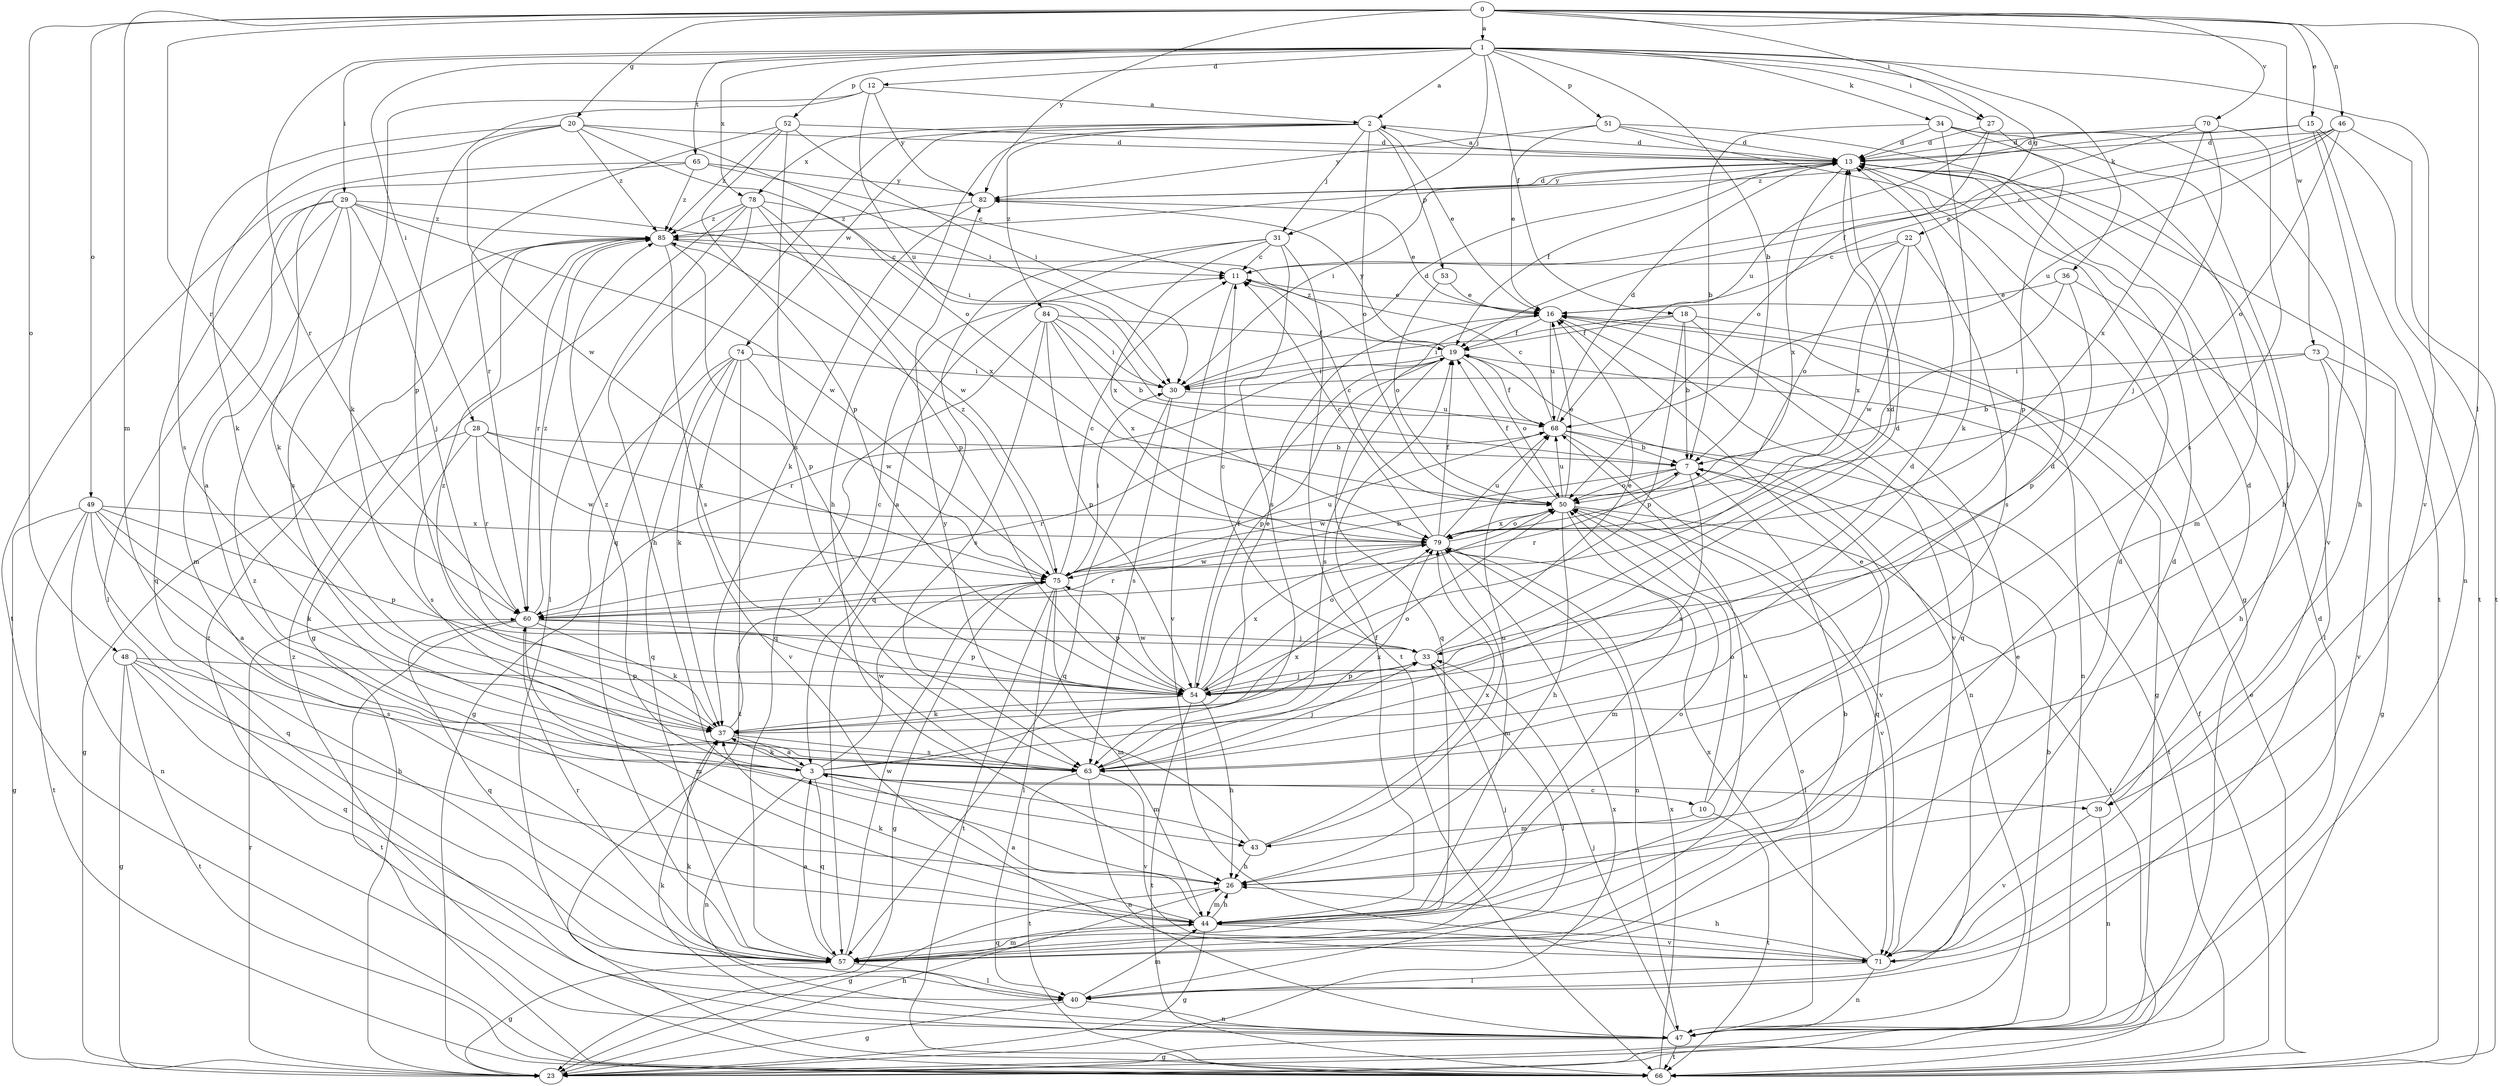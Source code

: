strict digraph  {
0;
1;
2;
3;
7;
10;
11;
12;
13;
15;
16;
18;
19;
20;
22;
23;
26;
27;
28;
29;
30;
31;
33;
34;
36;
37;
39;
40;
43;
44;
46;
47;
48;
49;
50;
51;
52;
53;
54;
57;
60;
63;
65;
66;
68;
70;
71;
73;
74;
75;
78;
79;
82;
84;
85;
0 -> 1  [label=a];
0 -> 15  [label=e];
0 -> 20  [label=g];
0 -> 27  [label=i];
0 -> 39  [label=l];
0 -> 43  [label=m];
0 -> 46  [label=n];
0 -> 48  [label=o];
0 -> 49  [label=o];
0 -> 60  [label=r];
0 -> 70  [label=v];
0 -> 73  [label=w];
0 -> 82  [label=y];
1 -> 2  [label=a];
1 -> 7  [label=b];
1 -> 12  [label=d];
1 -> 18  [label=f];
1 -> 22  [label=g];
1 -> 27  [label=i];
1 -> 28  [label=i];
1 -> 29  [label=i];
1 -> 31  [label=j];
1 -> 34  [label=k];
1 -> 36  [label=k];
1 -> 51  [label=p];
1 -> 52  [label=p];
1 -> 60  [label=r];
1 -> 65  [label=t];
1 -> 71  [label=v];
1 -> 78  [label=x];
2 -> 13  [label=d];
2 -> 16  [label=e];
2 -> 26  [label=h];
2 -> 31  [label=j];
2 -> 50  [label=o];
2 -> 53  [label=p];
2 -> 57  [label=q];
2 -> 74  [label=w];
2 -> 78  [label=x];
2 -> 84  [label=z];
3 -> 10  [label=c];
3 -> 13  [label=d];
3 -> 37  [label=k];
3 -> 39  [label=l];
3 -> 43  [label=m];
3 -> 47  [label=n];
3 -> 57  [label=q];
3 -> 75  [label=w];
3 -> 79  [label=x];
3 -> 85  [label=z];
7 -> 50  [label=o];
7 -> 57  [label=q];
7 -> 60  [label=r];
7 -> 63  [label=s];
7 -> 75  [label=w];
10 -> 16  [label=e];
10 -> 43  [label=m];
10 -> 50  [label=o];
10 -> 66  [label=t];
11 -> 16  [label=e];
11 -> 71  [label=v];
12 -> 2  [label=a];
12 -> 37  [label=k];
12 -> 54  [label=p];
12 -> 68  [label=u];
12 -> 82  [label=y];
13 -> 2  [label=a];
13 -> 19  [label=f];
13 -> 30  [label=i];
13 -> 39  [label=l];
13 -> 79  [label=x];
13 -> 82  [label=y];
15 -> 13  [label=d];
15 -> 26  [label=h];
15 -> 47  [label=n];
15 -> 66  [label=t];
15 -> 85  [label=z];
16 -> 19  [label=f];
16 -> 47  [label=n];
16 -> 57  [label=q];
16 -> 68  [label=u];
16 -> 71  [label=v];
18 -> 7  [label=b];
18 -> 19  [label=f];
18 -> 23  [label=g];
18 -> 30  [label=i];
18 -> 54  [label=p];
18 -> 57  [label=q];
19 -> 30  [label=i];
19 -> 47  [label=n];
19 -> 50  [label=o];
19 -> 54  [label=p];
19 -> 60  [label=r];
19 -> 63  [label=s];
19 -> 82  [label=y];
19 -> 85  [label=z];
20 -> 13  [label=d];
20 -> 30  [label=i];
20 -> 37  [label=k];
20 -> 50  [label=o];
20 -> 63  [label=s];
20 -> 75  [label=w];
20 -> 85  [label=z];
22 -> 11  [label=c];
22 -> 50  [label=o];
22 -> 63  [label=s];
22 -> 75  [label=w];
22 -> 79  [label=x];
23 -> 13  [label=d];
23 -> 26  [label=h];
23 -> 60  [label=r];
23 -> 79  [label=x];
26 -> 23  [label=g];
26 -> 44  [label=m];
27 -> 13  [label=d];
27 -> 50  [label=o];
27 -> 54  [label=p];
27 -> 68  [label=u];
28 -> 7  [label=b];
28 -> 23  [label=g];
28 -> 60  [label=r];
28 -> 63  [label=s];
28 -> 75  [label=w];
28 -> 79  [label=x];
29 -> 3  [label=a];
29 -> 33  [label=j];
29 -> 40  [label=l];
29 -> 44  [label=m];
29 -> 57  [label=q];
29 -> 63  [label=s];
29 -> 75  [label=w];
29 -> 79  [label=x];
29 -> 85  [label=z];
30 -> 13  [label=d];
30 -> 57  [label=q];
30 -> 63  [label=s];
30 -> 68  [label=u];
31 -> 3  [label=a];
31 -> 11  [label=c];
31 -> 57  [label=q];
31 -> 63  [label=s];
31 -> 66  [label=t];
31 -> 79  [label=x];
33 -> 11  [label=c];
33 -> 13  [label=d];
33 -> 16  [label=e];
33 -> 40  [label=l];
33 -> 54  [label=p];
34 -> 7  [label=b];
34 -> 13  [label=d];
34 -> 26  [label=h];
34 -> 37  [label=k];
34 -> 44  [label=m];
34 -> 71  [label=v];
36 -> 16  [label=e];
36 -> 40  [label=l];
36 -> 54  [label=p];
36 -> 79  [label=x];
37 -> 3  [label=a];
37 -> 11  [label=c];
37 -> 16  [label=e];
37 -> 50  [label=o];
37 -> 63  [label=s];
37 -> 85  [label=z];
39 -> 13  [label=d];
39 -> 47  [label=n];
39 -> 71  [label=v];
40 -> 16  [label=e];
40 -> 23  [label=g];
40 -> 37  [label=k];
40 -> 44  [label=m];
40 -> 47  [label=n];
43 -> 26  [label=h];
43 -> 68  [label=u];
43 -> 79  [label=x];
43 -> 82  [label=y];
44 -> 3  [label=a];
44 -> 19  [label=f];
44 -> 23  [label=g];
44 -> 26  [label=h];
44 -> 37  [label=k];
44 -> 50  [label=o];
44 -> 57  [label=q];
44 -> 68  [label=u];
44 -> 71  [label=v];
44 -> 85  [label=z];
46 -> 11  [label=c];
46 -> 13  [label=d];
46 -> 16  [label=e];
46 -> 50  [label=o];
46 -> 66  [label=t];
46 -> 68  [label=u];
47 -> 7  [label=b];
47 -> 23  [label=g];
47 -> 33  [label=j];
47 -> 37  [label=k];
47 -> 50  [label=o];
47 -> 66  [label=t];
47 -> 85  [label=z];
48 -> 23  [label=g];
48 -> 26  [label=h];
48 -> 54  [label=p];
48 -> 57  [label=q];
48 -> 63  [label=s];
48 -> 66  [label=t];
49 -> 3  [label=a];
49 -> 23  [label=g];
49 -> 37  [label=k];
49 -> 47  [label=n];
49 -> 54  [label=p];
49 -> 57  [label=q];
49 -> 66  [label=t];
49 -> 79  [label=x];
50 -> 11  [label=c];
50 -> 16  [label=e];
50 -> 19  [label=f];
50 -> 26  [label=h];
50 -> 44  [label=m];
50 -> 66  [label=t];
50 -> 68  [label=u];
50 -> 71  [label=v];
50 -> 79  [label=x];
51 -> 13  [label=d];
51 -> 16  [label=e];
51 -> 23  [label=g];
51 -> 66  [label=t];
51 -> 82  [label=y];
52 -> 13  [label=d];
52 -> 30  [label=i];
52 -> 54  [label=p];
52 -> 60  [label=r];
52 -> 63  [label=s];
52 -> 85  [label=z];
53 -> 16  [label=e];
53 -> 50  [label=o];
54 -> 13  [label=d];
54 -> 19  [label=f];
54 -> 26  [label=h];
54 -> 33  [label=j];
54 -> 37  [label=k];
54 -> 50  [label=o];
54 -> 66  [label=t];
54 -> 75  [label=w];
54 -> 79  [label=x];
57 -> 3  [label=a];
57 -> 7  [label=b];
57 -> 13  [label=d];
57 -> 23  [label=g];
57 -> 33  [label=j];
57 -> 40  [label=l];
57 -> 44  [label=m];
57 -> 60  [label=r];
57 -> 75  [label=w];
60 -> 33  [label=j];
60 -> 37  [label=k];
60 -> 44  [label=m];
60 -> 54  [label=p];
60 -> 57  [label=q];
60 -> 66  [label=t];
60 -> 85  [label=z];
63 -> 13  [label=d];
63 -> 33  [label=j];
63 -> 47  [label=n];
63 -> 66  [label=t];
63 -> 71  [label=v];
63 -> 79  [label=x];
65 -> 11  [label=c];
65 -> 37  [label=k];
65 -> 66  [label=t];
65 -> 82  [label=y];
65 -> 85  [label=z];
66 -> 16  [label=e];
66 -> 19  [label=f];
66 -> 79  [label=x];
66 -> 85  [label=z];
68 -> 7  [label=b];
68 -> 11  [label=c];
68 -> 13  [label=d];
68 -> 19  [label=f];
68 -> 60  [label=r];
68 -> 66  [label=t];
68 -> 71  [label=v];
70 -> 13  [label=d];
70 -> 19  [label=f];
70 -> 33  [label=j];
70 -> 63  [label=s];
70 -> 79  [label=x];
71 -> 13  [label=d];
71 -> 26  [label=h];
71 -> 40  [label=l];
71 -> 47  [label=n];
71 -> 79  [label=x];
73 -> 7  [label=b];
73 -> 23  [label=g];
73 -> 26  [label=h];
73 -> 30  [label=i];
73 -> 71  [label=v];
74 -> 23  [label=g];
74 -> 30  [label=i];
74 -> 37  [label=k];
74 -> 57  [label=q];
74 -> 66  [label=t];
74 -> 71  [label=v];
74 -> 75  [label=w];
75 -> 7  [label=b];
75 -> 11  [label=c];
75 -> 23  [label=g];
75 -> 30  [label=i];
75 -> 40  [label=l];
75 -> 44  [label=m];
75 -> 54  [label=p];
75 -> 60  [label=r];
75 -> 66  [label=t];
75 -> 68  [label=u];
75 -> 85  [label=z];
78 -> 23  [label=g];
78 -> 26  [label=h];
78 -> 30  [label=i];
78 -> 40  [label=l];
78 -> 54  [label=p];
78 -> 75  [label=w];
78 -> 85  [label=z];
79 -> 11  [label=c];
79 -> 19  [label=f];
79 -> 44  [label=m];
79 -> 47  [label=n];
79 -> 50  [label=o];
79 -> 60  [label=r];
79 -> 68  [label=u];
79 -> 75  [label=w];
82 -> 13  [label=d];
82 -> 16  [label=e];
82 -> 37  [label=k];
82 -> 85  [label=z];
84 -> 7  [label=b];
84 -> 19  [label=f];
84 -> 30  [label=i];
84 -> 54  [label=p];
84 -> 57  [label=q];
84 -> 63  [label=s];
84 -> 79  [label=x];
85 -> 11  [label=c];
85 -> 54  [label=p];
85 -> 60  [label=r];
85 -> 63  [label=s];
}
